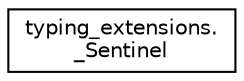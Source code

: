 digraph "Graphical Class Hierarchy"
{
 // LATEX_PDF_SIZE
  edge [fontname="Helvetica",fontsize="10",labelfontname="Helvetica",labelfontsize="10"];
  node [fontname="Helvetica",fontsize="10",shape=record];
  rankdir="LR";
  Node0 [label="typing_extensions.\l_Sentinel",height=0.2,width=0.4,color="black", fillcolor="white", style="filled",URL="$classtyping__extensions_1_1__Sentinel.html",tooltip=" "];
}
